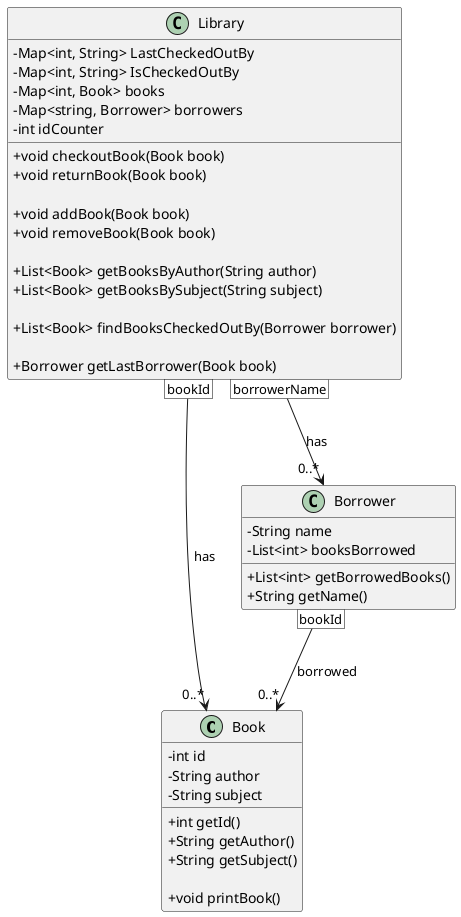 @startuml
skinparam classAttributeIconSize 0

class Book{
    -int id
    -String author
    -String subject

    +int getId()
    +String getAuthor()
    +String getSubject()

    +void printBook()
}

class Borrower{
    -String name
    -List<int> booksBorrowed
    +List<int> getBorrowedBooks()
    +String getName()

}

class Library{

    'store last borrower of a book'
    -Map<int, String> LastCheckedOutBy 
    -Map<int, String> IsCheckedOutBy
    -Map<int, Book> books
    -Map<string, Borrower> borrowers
    -int idCounter

    

    +void checkoutBook(Book book)
    +void returnBook(Book book)

    +void addBook(Book book)
    +void removeBook(Book book)

    +List<Book> getBooksByAuthor(String author)
    +List<Book> getBooksBySubject(String subject)

    +List<Book> findBooksCheckedOutBy(Borrower borrower)

    +Borrower getLastBorrower(Book book)

}

Library [bookId] --> "0..*" Book : has
Library [borrowerName] --> "0..*" Borrower : has

Borrower [bookId] --> "0..*" Book : borrowed



@enduml